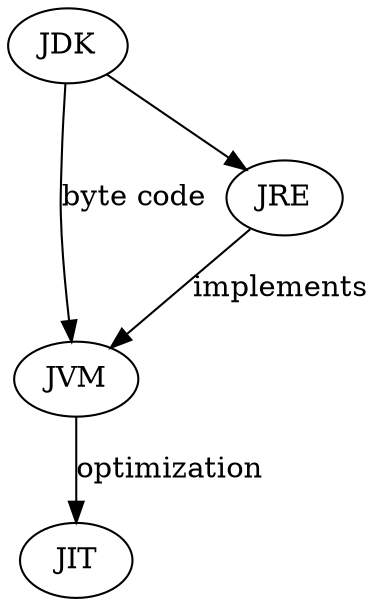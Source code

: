 digraph G {
    /*
    JDK contains JRE, JVM implements JVE
    */
    "JDK" -> "JVM" [ label = "byte code"]
    /*contains JRE
    along with various development tools like Java libraries
    */
    "JDK" -> "JRE"
    /*
    JVM becomes an instance of JRE
     at runtime of a Java program
    */
    "JRE" -> "JVM" [ label = "implements"]
    /*
    makes optimizations of the code for better performance
    */
    "JVM" -> "JIT" [ label = "optimization"]
}
